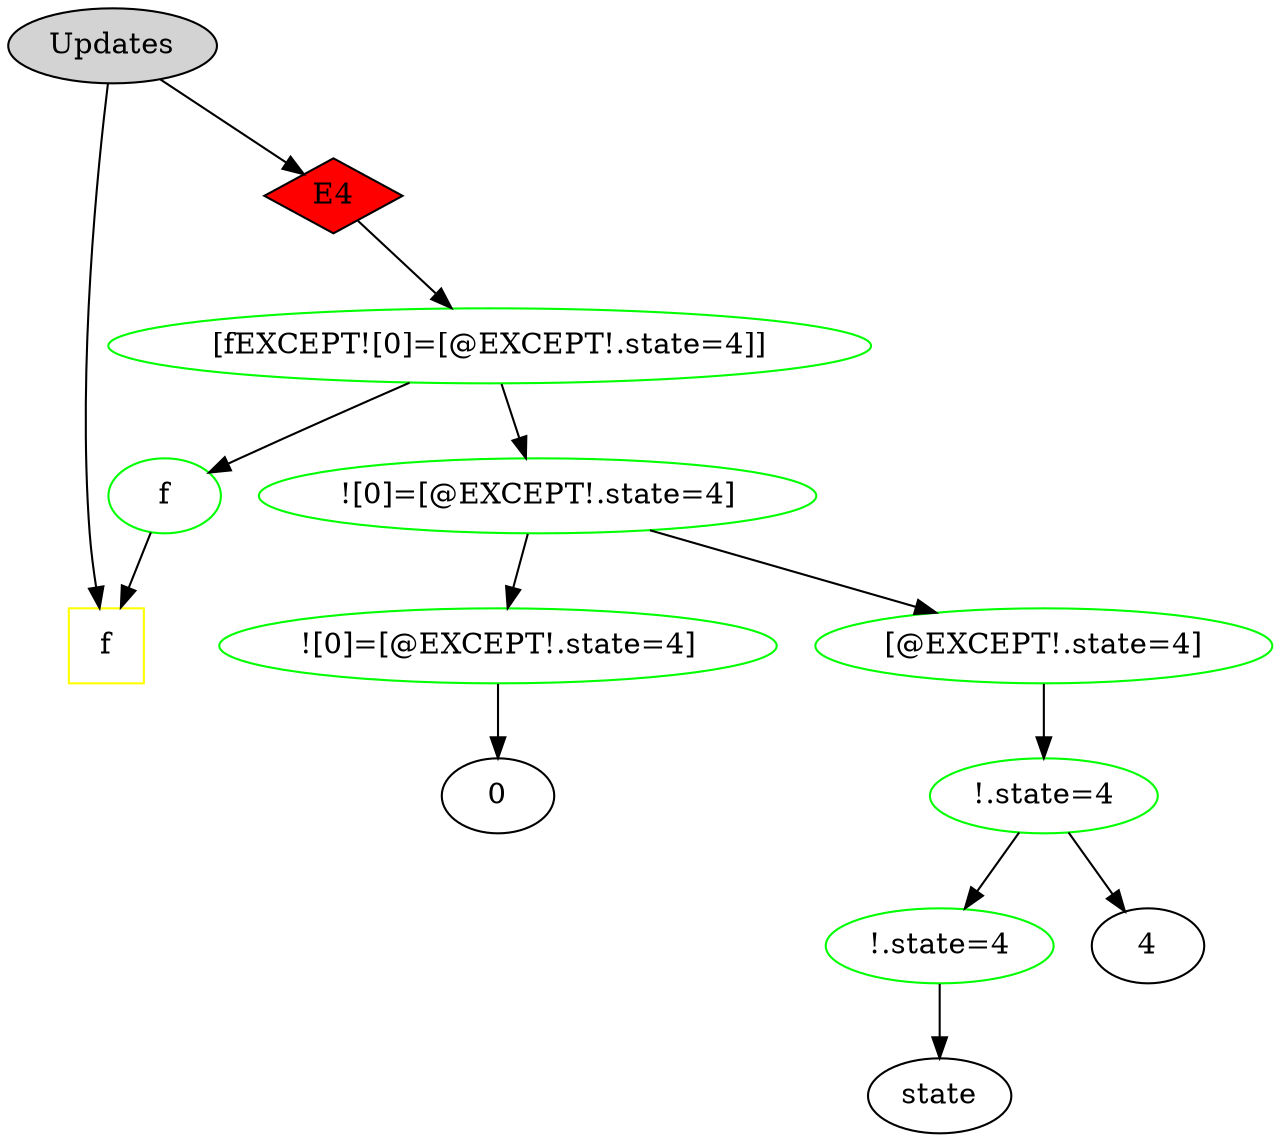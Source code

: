 strict digraph DiskGraph {
1146 [label="Updates",style = filled];
1209 [shape=square,color="yellow",label="f"];
1146 -> 1209
1283 [style=filled,shape=diamond,fillcolor="red",label="E4"];
1146 -> 1283
1397 [color="green",label="[fEXCEPT![0]=[@EXCEPT!.state=4]]"];
1283 -> 1397
1396 [color="green",label="f"];
1397 -> 1396
1209 [shape=square,color="yellow",label="f"];
1396 -> 1209
1400 [color="green",label="![0]=[@EXCEPT!.state=4]"];
1397 -> 1400
1399 [color="green",label="![0]=[@EXCEPT!.state=4]"];
1400 -> 1399
1615 [label="0"];
1399 -> 1615
1402 [color="green",label="[@EXCEPT!.state=4]"];
1400 -> 1402
1405 [color="green",label="!.state=4"];
1402 -> 1405
1404 [color="green",label="!.state=4"];
1405 -> 1404
1682 [label="state"];
1404 -> 1682
1623 [label="4"];
1405 -> 1623
}